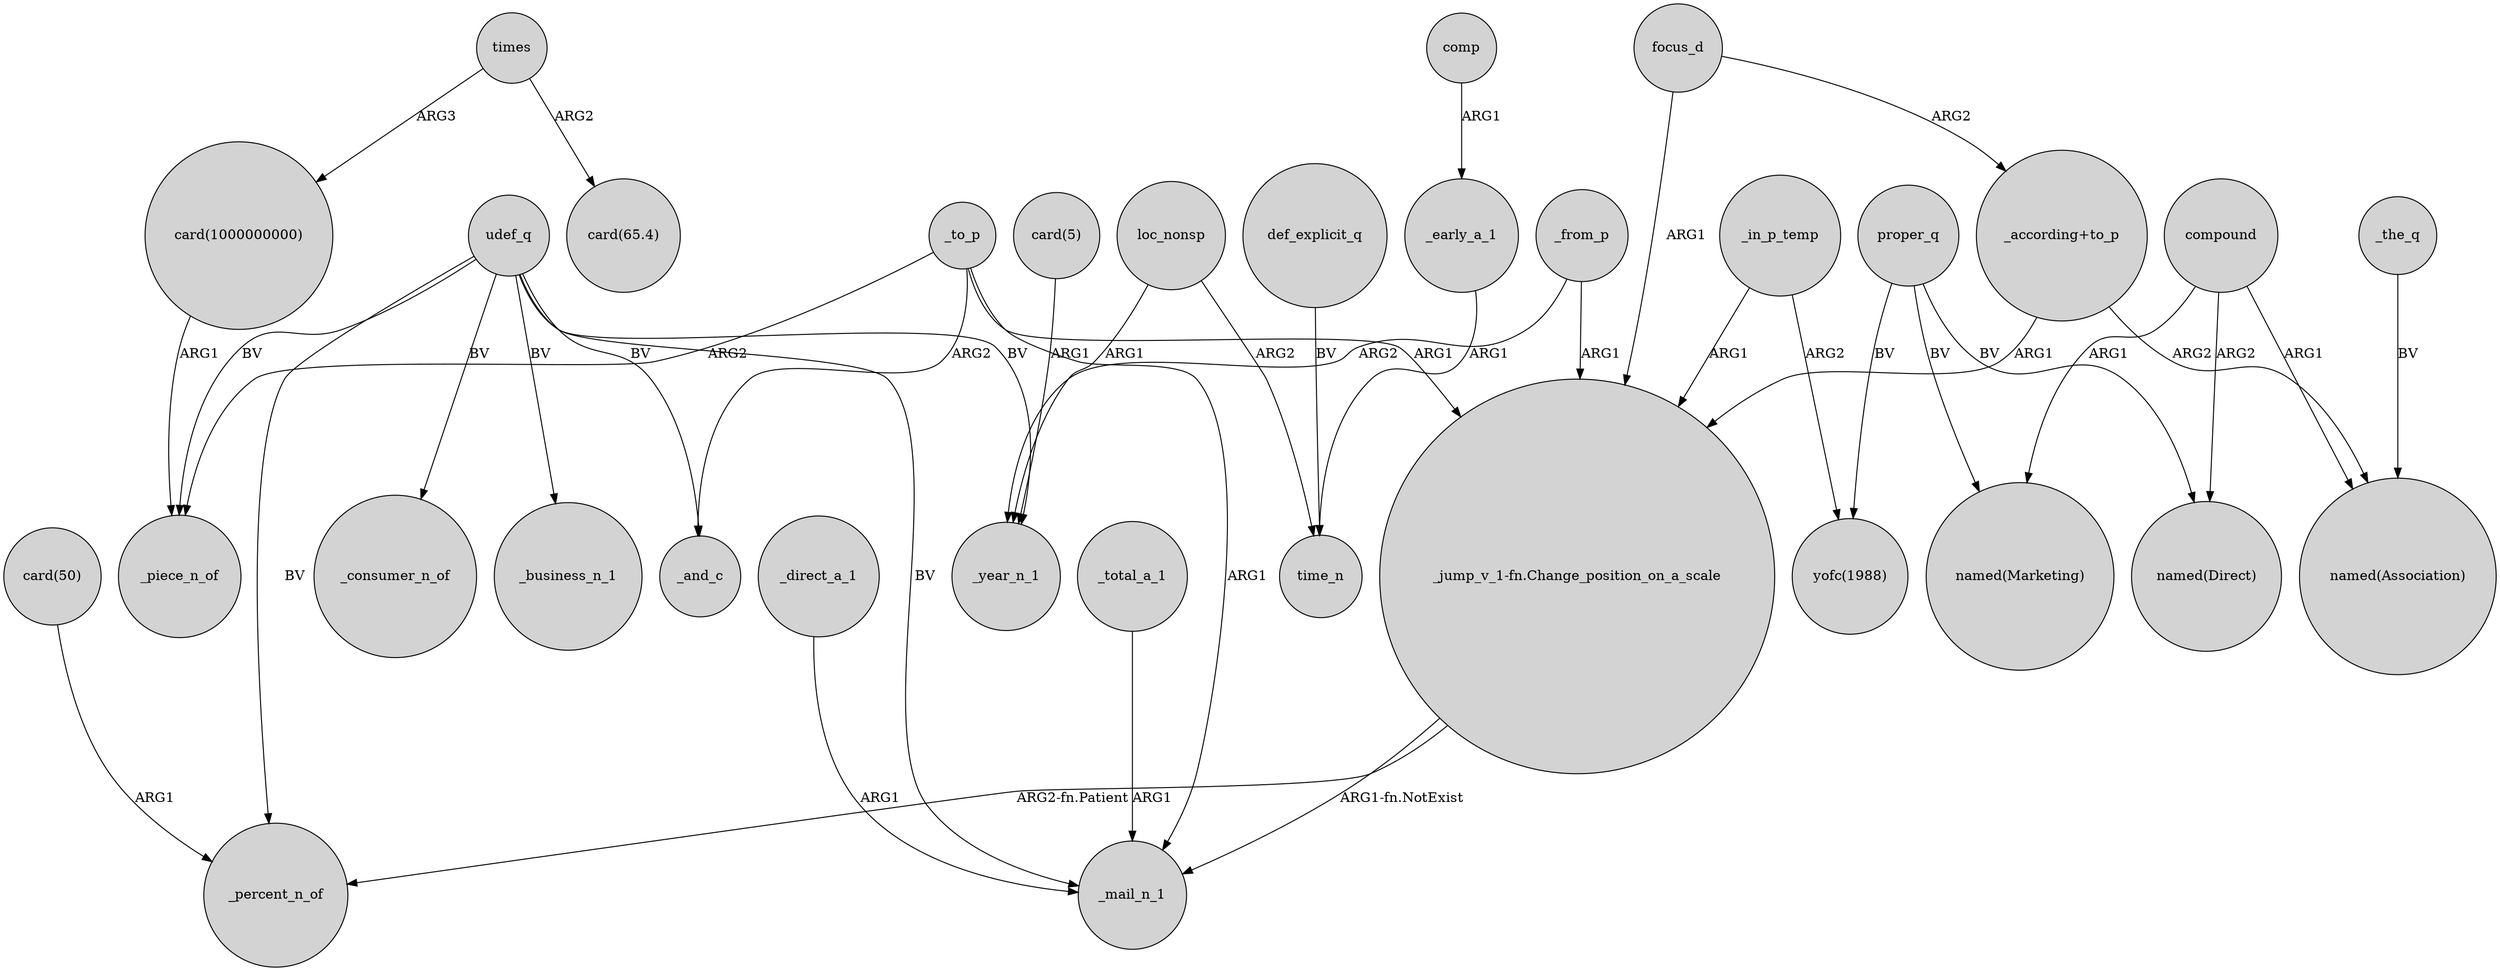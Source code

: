 digraph {
	node [shape=circle style=filled]
	"_according+to_p" -> "_jump_v_1-fn.Change_position_on_a_scale" [label=ARG1]
	proper_q -> "named(Marketing)" [label=BV]
	_to_p -> _piece_n_of [label=ARG2]
	"card(5)" -> _year_n_1 [label=ARG1]
	def_explicit_q -> time_n [label=BV]
	_to_p -> "_jump_v_1-fn.Change_position_on_a_scale" [label=ARG1]
	loc_nonsp -> _year_n_1 [label=ARG1]
	proper_q -> "named(Direct)" [label=BV]
	compound -> "named(Direct)" [label=ARG2]
	times -> "card(65.4)" [label=ARG2]
	_to_p -> _and_c [label=ARG2]
	_to_p -> _mail_n_1 [label=ARG1]
	"_jump_v_1-fn.Change_position_on_a_scale" -> _percent_n_of [label="ARG2-fn.Patient"]
	_direct_a_1 -> _mail_n_1 [label=ARG1]
	_from_p -> _year_n_1 [label=ARG2]
	loc_nonsp -> time_n [label=ARG2]
	times -> "card(1000000000)" [label=ARG3]
	udef_q -> _piece_n_of [label=BV]
	"card(50)" -> _percent_n_of [label=ARG1]
	udef_q -> _mail_n_1 [label=BV]
	proper_q -> "yofc(1988)" [label=BV]
	_total_a_1 -> _mail_n_1 [label=ARG1]
	udef_q -> _consumer_n_of [label=BV]
	focus_d -> "_according+to_p" [label=ARG2]
	"_according+to_p" -> "named(Association)" [label=ARG2]
	_early_a_1 -> time_n [label=ARG1]
	"_jump_v_1-fn.Change_position_on_a_scale" -> _mail_n_1 [label="ARG1-fn.NotExist"]
	udef_q -> _business_n_1 [label=BV]
	udef_q -> _year_n_1 [label=BV]
	_the_q -> "named(Association)" [label=BV]
	_from_p -> "_jump_v_1-fn.Change_position_on_a_scale" [label=ARG1]
	udef_q -> _percent_n_of [label=BV]
	compound -> "named(Association)" [label=ARG1]
	compound -> "named(Marketing)" [label=ARG1]
	udef_q -> _and_c [label=BV]
	comp -> _early_a_1 [label=ARG1]
	_in_p_temp -> "_jump_v_1-fn.Change_position_on_a_scale" [label=ARG1]
	_in_p_temp -> "yofc(1988)" [label=ARG2]
	"card(1000000000)" -> _piece_n_of [label=ARG1]
	focus_d -> "_jump_v_1-fn.Change_position_on_a_scale" [label=ARG1]
}
